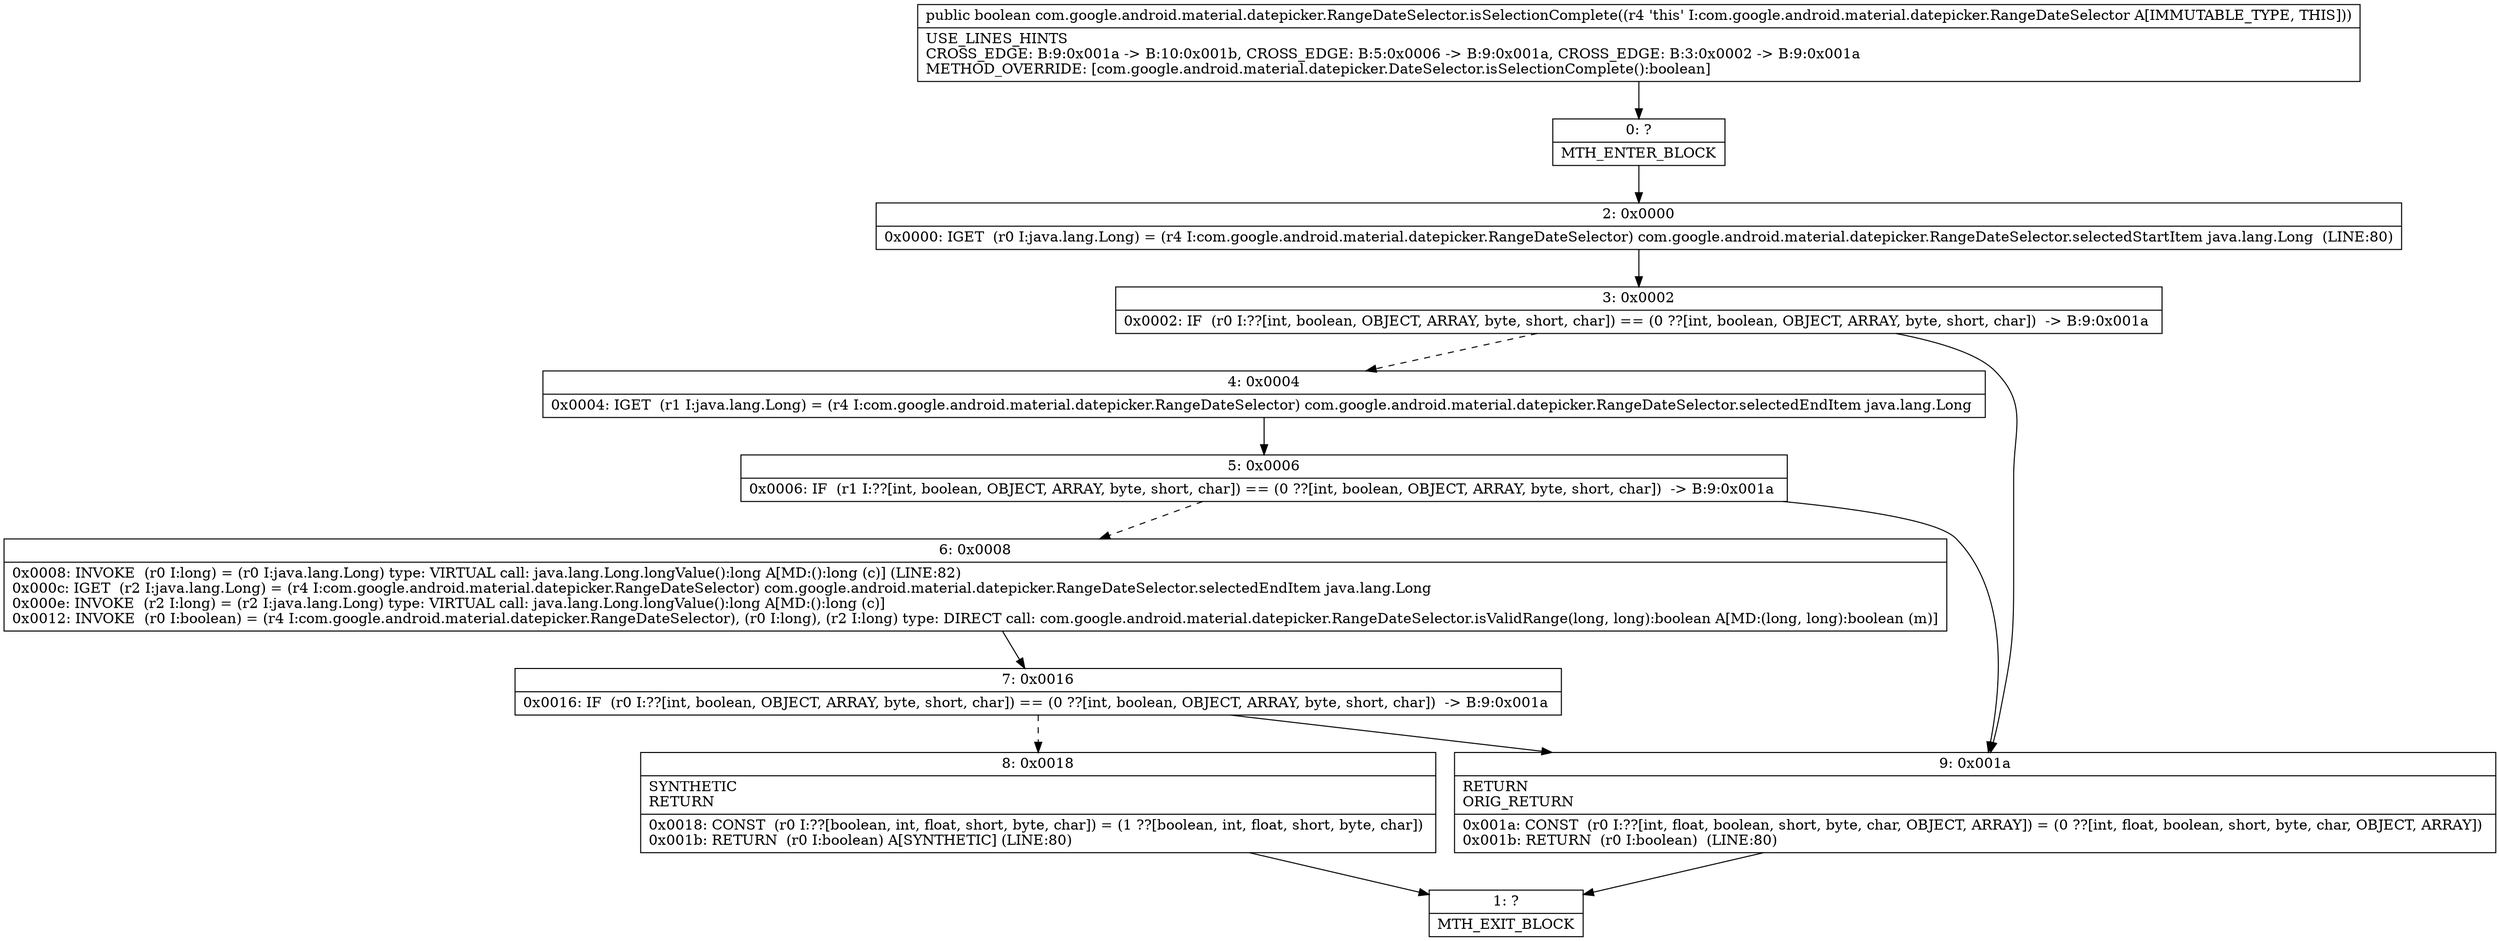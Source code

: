 digraph "CFG forcom.google.android.material.datepicker.RangeDateSelector.isSelectionComplete()Z" {
Node_0 [shape=record,label="{0\:\ ?|MTH_ENTER_BLOCK\l}"];
Node_2 [shape=record,label="{2\:\ 0x0000|0x0000: IGET  (r0 I:java.lang.Long) = (r4 I:com.google.android.material.datepicker.RangeDateSelector) com.google.android.material.datepicker.RangeDateSelector.selectedStartItem java.lang.Long  (LINE:80)\l}"];
Node_3 [shape=record,label="{3\:\ 0x0002|0x0002: IF  (r0 I:??[int, boolean, OBJECT, ARRAY, byte, short, char]) == (0 ??[int, boolean, OBJECT, ARRAY, byte, short, char])  \-\> B:9:0x001a \l}"];
Node_4 [shape=record,label="{4\:\ 0x0004|0x0004: IGET  (r1 I:java.lang.Long) = (r4 I:com.google.android.material.datepicker.RangeDateSelector) com.google.android.material.datepicker.RangeDateSelector.selectedEndItem java.lang.Long \l}"];
Node_5 [shape=record,label="{5\:\ 0x0006|0x0006: IF  (r1 I:??[int, boolean, OBJECT, ARRAY, byte, short, char]) == (0 ??[int, boolean, OBJECT, ARRAY, byte, short, char])  \-\> B:9:0x001a \l}"];
Node_6 [shape=record,label="{6\:\ 0x0008|0x0008: INVOKE  (r0 I:long) = (r0 I:java.lang.Long) type: VIRTUAL call: java.lang.Long.longValue():long A[MD:():long (c)] (LINE:82)\l0x000c: IGET  (r2 I:java.lang.Long) = (r4 I:com.google.android.material.datepicker.RangeDateSelector) com.google.android.material.datepicker.RangeDateSelector.selectedEndItem java.lang.Long \l0x000e: INVOKE  (r2 I:long) = (r2 I:java.lang.Long) type: VIRTUAL call: java.lang.Long.longValue():long A[MD:():long (c)]\l0x0012: INVOKE  (r0 I:boolean) = (r4 I:com.google.android.material.datepicker.RangeDateSelector), (r0 I:long), (r2 I:long) type: DIRECT call: com.google.android.material.datepicker.RangeDateSelector.isValidRange(long, long):boolean A[MD:(long, long):boolean (m)]\l}"];
Node_7 [shape=record,label="{7\:\ 0x0016|0x0016: IF  (r0 I:??[int, boolean, OBJECT, ARRAY, byte, short, char]) == (0 ??[int, boolean, OBJECT, ARRAY, byte, short, char])  \-\> B:9:0x001a \l}"];
Node_8 [shape=record,label="{8\:\ 0x0018|SYNTHETIC\lRETURN\l|0x0018: CONST  (r0 I:??[boolean, int, float, short, byte, char]) = (1 ??[boolean, int, float, short, byte, char]) \l0x001b: RETURN  (r0 I:boolean) A[SYNTHETIC] (LINE:80)\l}"];
Node_1 [shape=record,label="{1\:\ ?|MTH_EXIT_BLOCK\l}"];
Node_9 [shape=record,label="{9\:\ 0x001a|RETURN\lORIG_RETURN\l|0x001a: CONST  (r0 I:??[int, float, boolean, short, byte, char, OBJECT, ARRAY]) = (0 ??[int, float, boolean, short, byte, char, OBJECT, ARRAY]) \l0x001b: RETURN  (r0 I:boolean)  (LINE:80)\l}"];
MethodNode[shape=record,label="{public boolean com.google.android.material.datepicker.RangeDateSelector.isSelectionComplete((r4 'this' I:com.google.android.material.datepicker.RangeDateSelector A[IMMUTABLE_TYPE, THIS]))  | USE_LINES_HINTS\lCROSS_EDGE: B:9:0x001a \-\> B:10:0x001b, CROSS_EDGE: B:5:0x0006 \-\> B:9:0x001a, CROSS_EDGE: B:3:0x0002 \-\> B:9:0x001a\lMETHOD_OVERRIDE: [com.google.android.material.datepicker.DateSelector.isSelectionComplete():boolean]\l}"];
MethodNode -> Node_0;Node_0 -> Node_2;
Node_2 -> Node_3;
Node_3 -> Node_4[style=dashed];
Node_3 -> Node_9;
Node_4 -> Node_5;
Node_5 -> Node_6[style=dashed];
Node_5 -> Node_9;
Node_6 -> Node_7;
Node_7 -> Node_8[style=dashed];
Node_7 -> Node_9;
Node_8 -> Node_1;
Node_9 -> Node_1;
}

